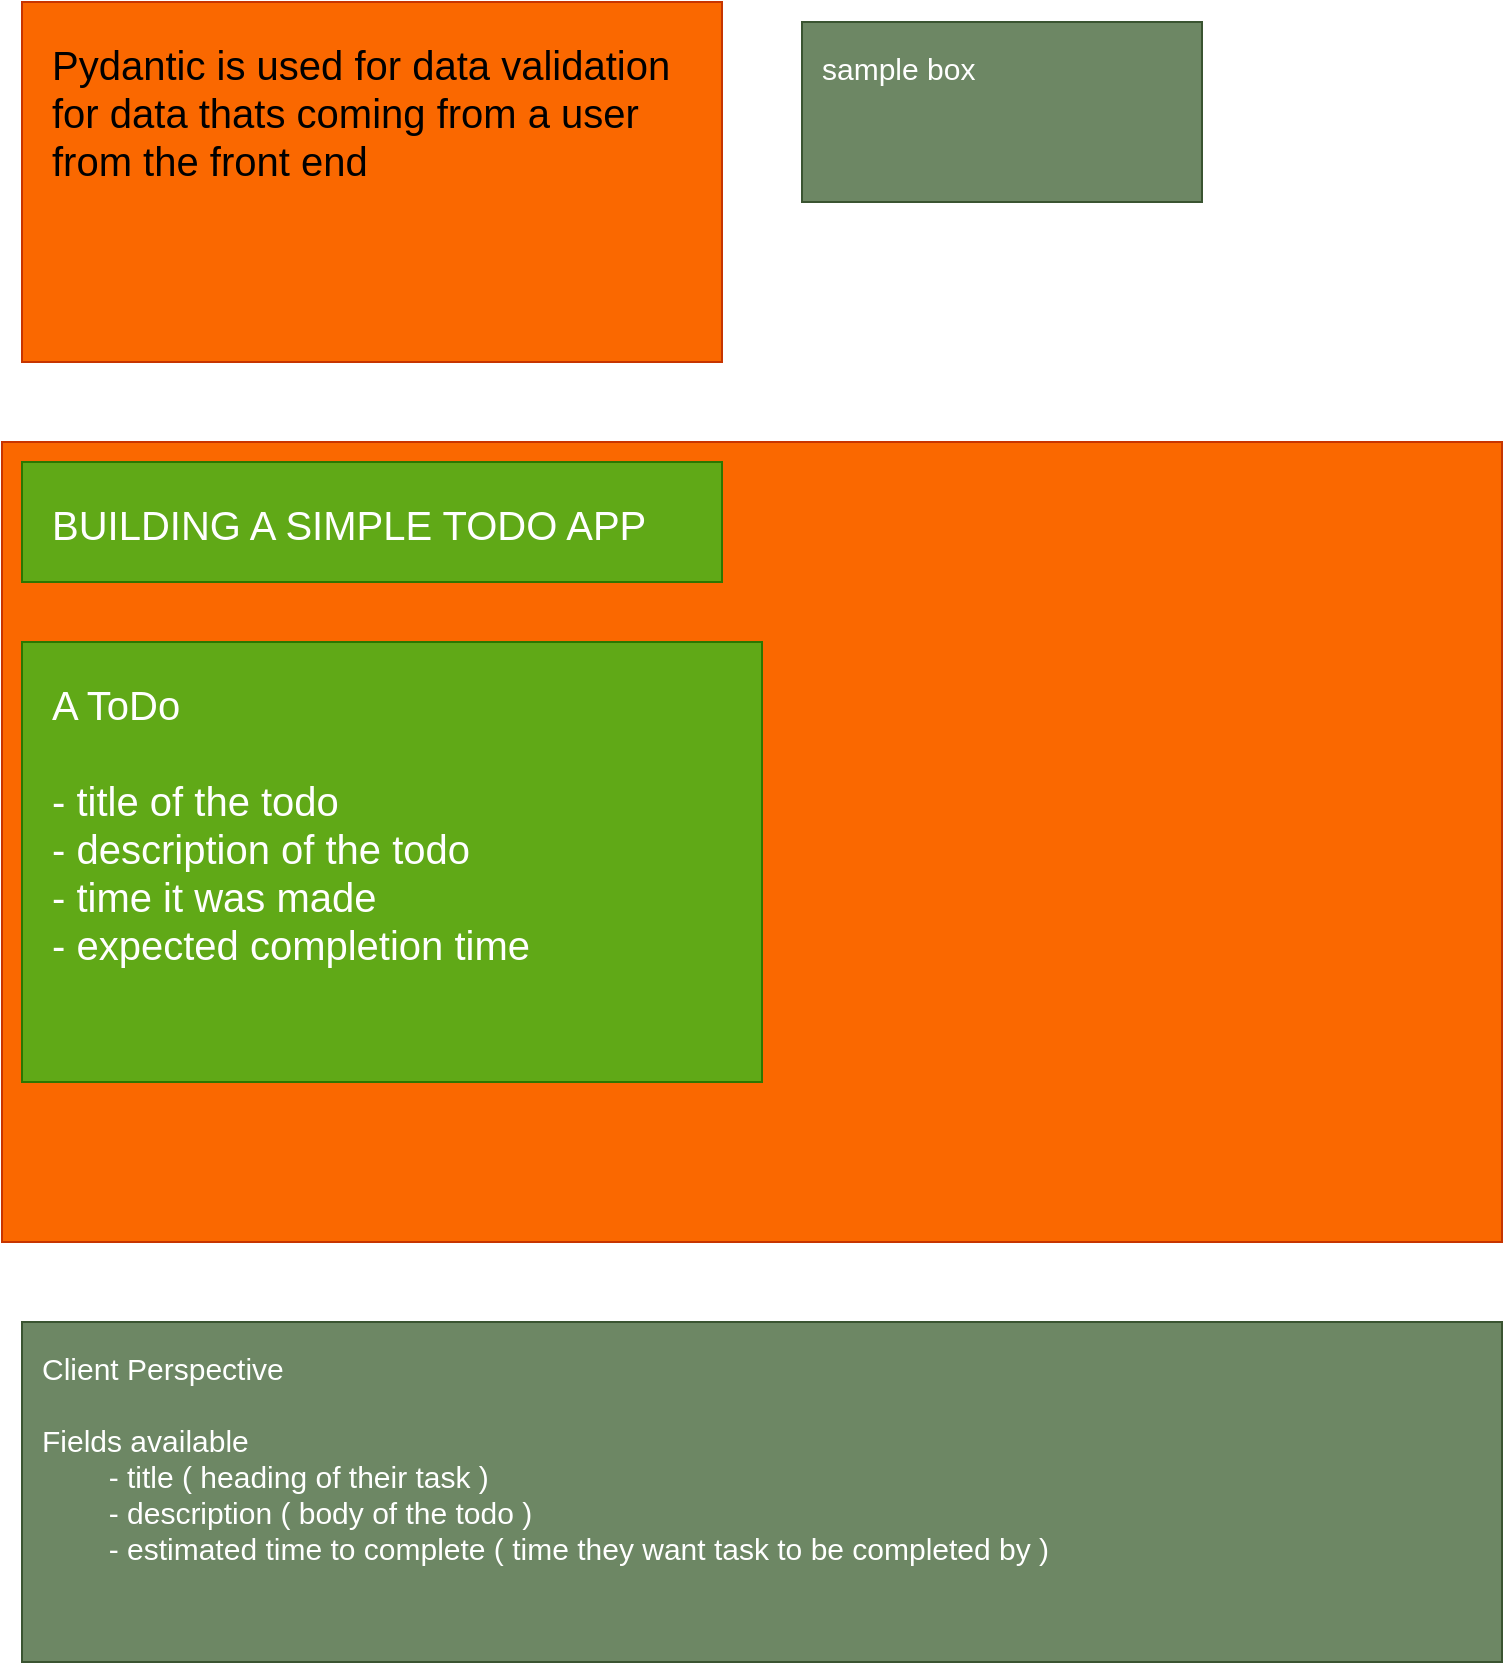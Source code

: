 <mxfile version="25.0.2">
  <diagram id="ywoCDgIlX4-2FMnAfh9U" name="Page-1">
    <mxGraphModel dx="698" dy="470" grid="1" gridSize="10" guides="1" tooltips="1" connect="1" arrows="1" fold="1" page="1" pageScale="1" pageWidth="850" pageHeight="1100" math="0" shadow="0">
      <root>
        <mxCell id="0" />
        <mxCell id="1" parent="0" />
        <mxCell id="2" value="&lt;font&gt;Pydantic is used for&amp;nbsp;&lt;/font&gt;&lt;span style=&quot;background-color: transparent;&quot;&gt;data validation&lt;/span&gt;&lt;div&gt;&lt;div&gt;&lt;div&gt;&lt;font&gt;for data thats coming from a user&amp;nbsp;&lt;/font&gt;&lt;/div&gt;&lt;div&gt;&lt;font&gt;from the front end&lt;/font&gt;&lt;/div&gt;&lt;/div&gt;&lt;/div&gt;" style="rounded=0;whiteSpace=wrap;html=1;fillColor=light-dark(#fa6800, #6b5343);fontColor=light-dark(#000000, #ffffff);strokeColor=#C73500;fontSize=20;verticalAlign=top;align=left;spacing=15;" parent="1" vertex="1">
          <mxGeometry x="50" y="60" width="350" height="180" as="geometry" />
        </mxCell>
        <mxCell id="KAh6aJebd-LthCIrgdrG-6" value="" style="group" vertex="1" connectable="0" parent="1">
          <mxGeometry x="40" y="280" width="750" height="400" as="geometry" />
        </mxCell>
        <mxCell id="5" value="" style="rounded=0;whiteSpace=wrap;html=1;fillColor=#fa6800;fontColor=#000000;strokeColor=#C73500;fontSize=20;verticalAlign=top;align=left;spacing=15;" parent="KAh6aJebd-LthCIrgdrG-6" vertex="1">
          <mxGeometry width="750" height="400" as="geometry" />
        </mxCell>
        <mxCell id="4" value="BUILDING A SIMPLE TODO APP" style="rounded=0;whiteSpace=wrap;html=1;fillColor=#60a917;strokeColor=#2D7600;fontSize=20;verticalAlign=top;align=left;spacing=15;fontColor=#ffffff;" parent="KAh6aJebd-LthCIrgdrG-6" vertex="1">
          <mxGeometry x="10" y="10" width="350" height="60" as="geometry" />
        </mxCell>
        <mxCell id="6" value="A ToDo&lt;div&gt;&lt;br&gt;&lt;/div&gt;&lt;div&gt;- title of the todo&lt;/div&gt;&lt;div&gt;- description of the todo&lt;/div&gt;&lt;div&gt;- time it was made&lt;/div&gt;&lt;div&gt;- expected completion time&lt;/div&gt;" style="rounded=0;whiteSpace=wrap;html=1;fillColor=#60a917;strokeColor=#2D7600;fontSize=20;verticalAlign=top;align=left;spacing=15;fontColor=#ffffff;" parent="KAh6aJebd-LthCIrgdrG-6" vertex="1">
          <mxGeometry x="10" y="100" width="370" height="220" as="geometry" />
        </mxCell>
        <mxCell id="KAh6aJebd-LthCIrgdrG-9" value="sample box" style="rounded=0;whiteSpace=wrap;html=1;fillColor=#6d8764;fontColor=#ffffff;strokeColor=#3A5431;spacing=10;fontSize=15;align=left;verticalAlign=top;" vertex="1" parent="1">
          <mxGeometry x="440" y="70" width="200" height="90" as="geometry" />
        </mxCell>
        <mxCell id="KAh6aJebd-LthCIrgdrG-10" value="Client Perspective&lt;div&gt;&lt;br&gt;&lt;/div&gt;&lt;div&gt;Fields available&lt;/div&gt;&lt;div&gt;&lt;span style=&quot;white-space: pre;&quot;&gt;&#x9;&lt;/span&gt;- title ( heading of their task )&lt;br&gt;&lt;/div&gt;&lt;div&gt;&lt;span style=&quot;white-space: pre;&quot;&gt;&#x9;&lt;/span&gt;- description ( body of the todo )&lt;br&gt;&lt;/div&gt;&lt;div&gt;&lt;span style=&quot;white-space: pre;&quot;&gt;&#x9;&lt;/span&gt;- estimated time to complete ( time they want task to be completed by )&lt;/div&gt;" style="rounded=0;whiteSpace=wrap;html=1;fillColor=#6d8764;fontColor=#ffffff;strokeColor=#3A5431;spacing=10;fontSize=15;align=left;verticalAlign=top;" vertex="1" parent="1">
          <mxGeometry x="50" y="720" width="740" height="170" as="geometry" />
        </mxCell>
      </root>
    </mxGraphModel>
  </diagram>
</mxfile>
